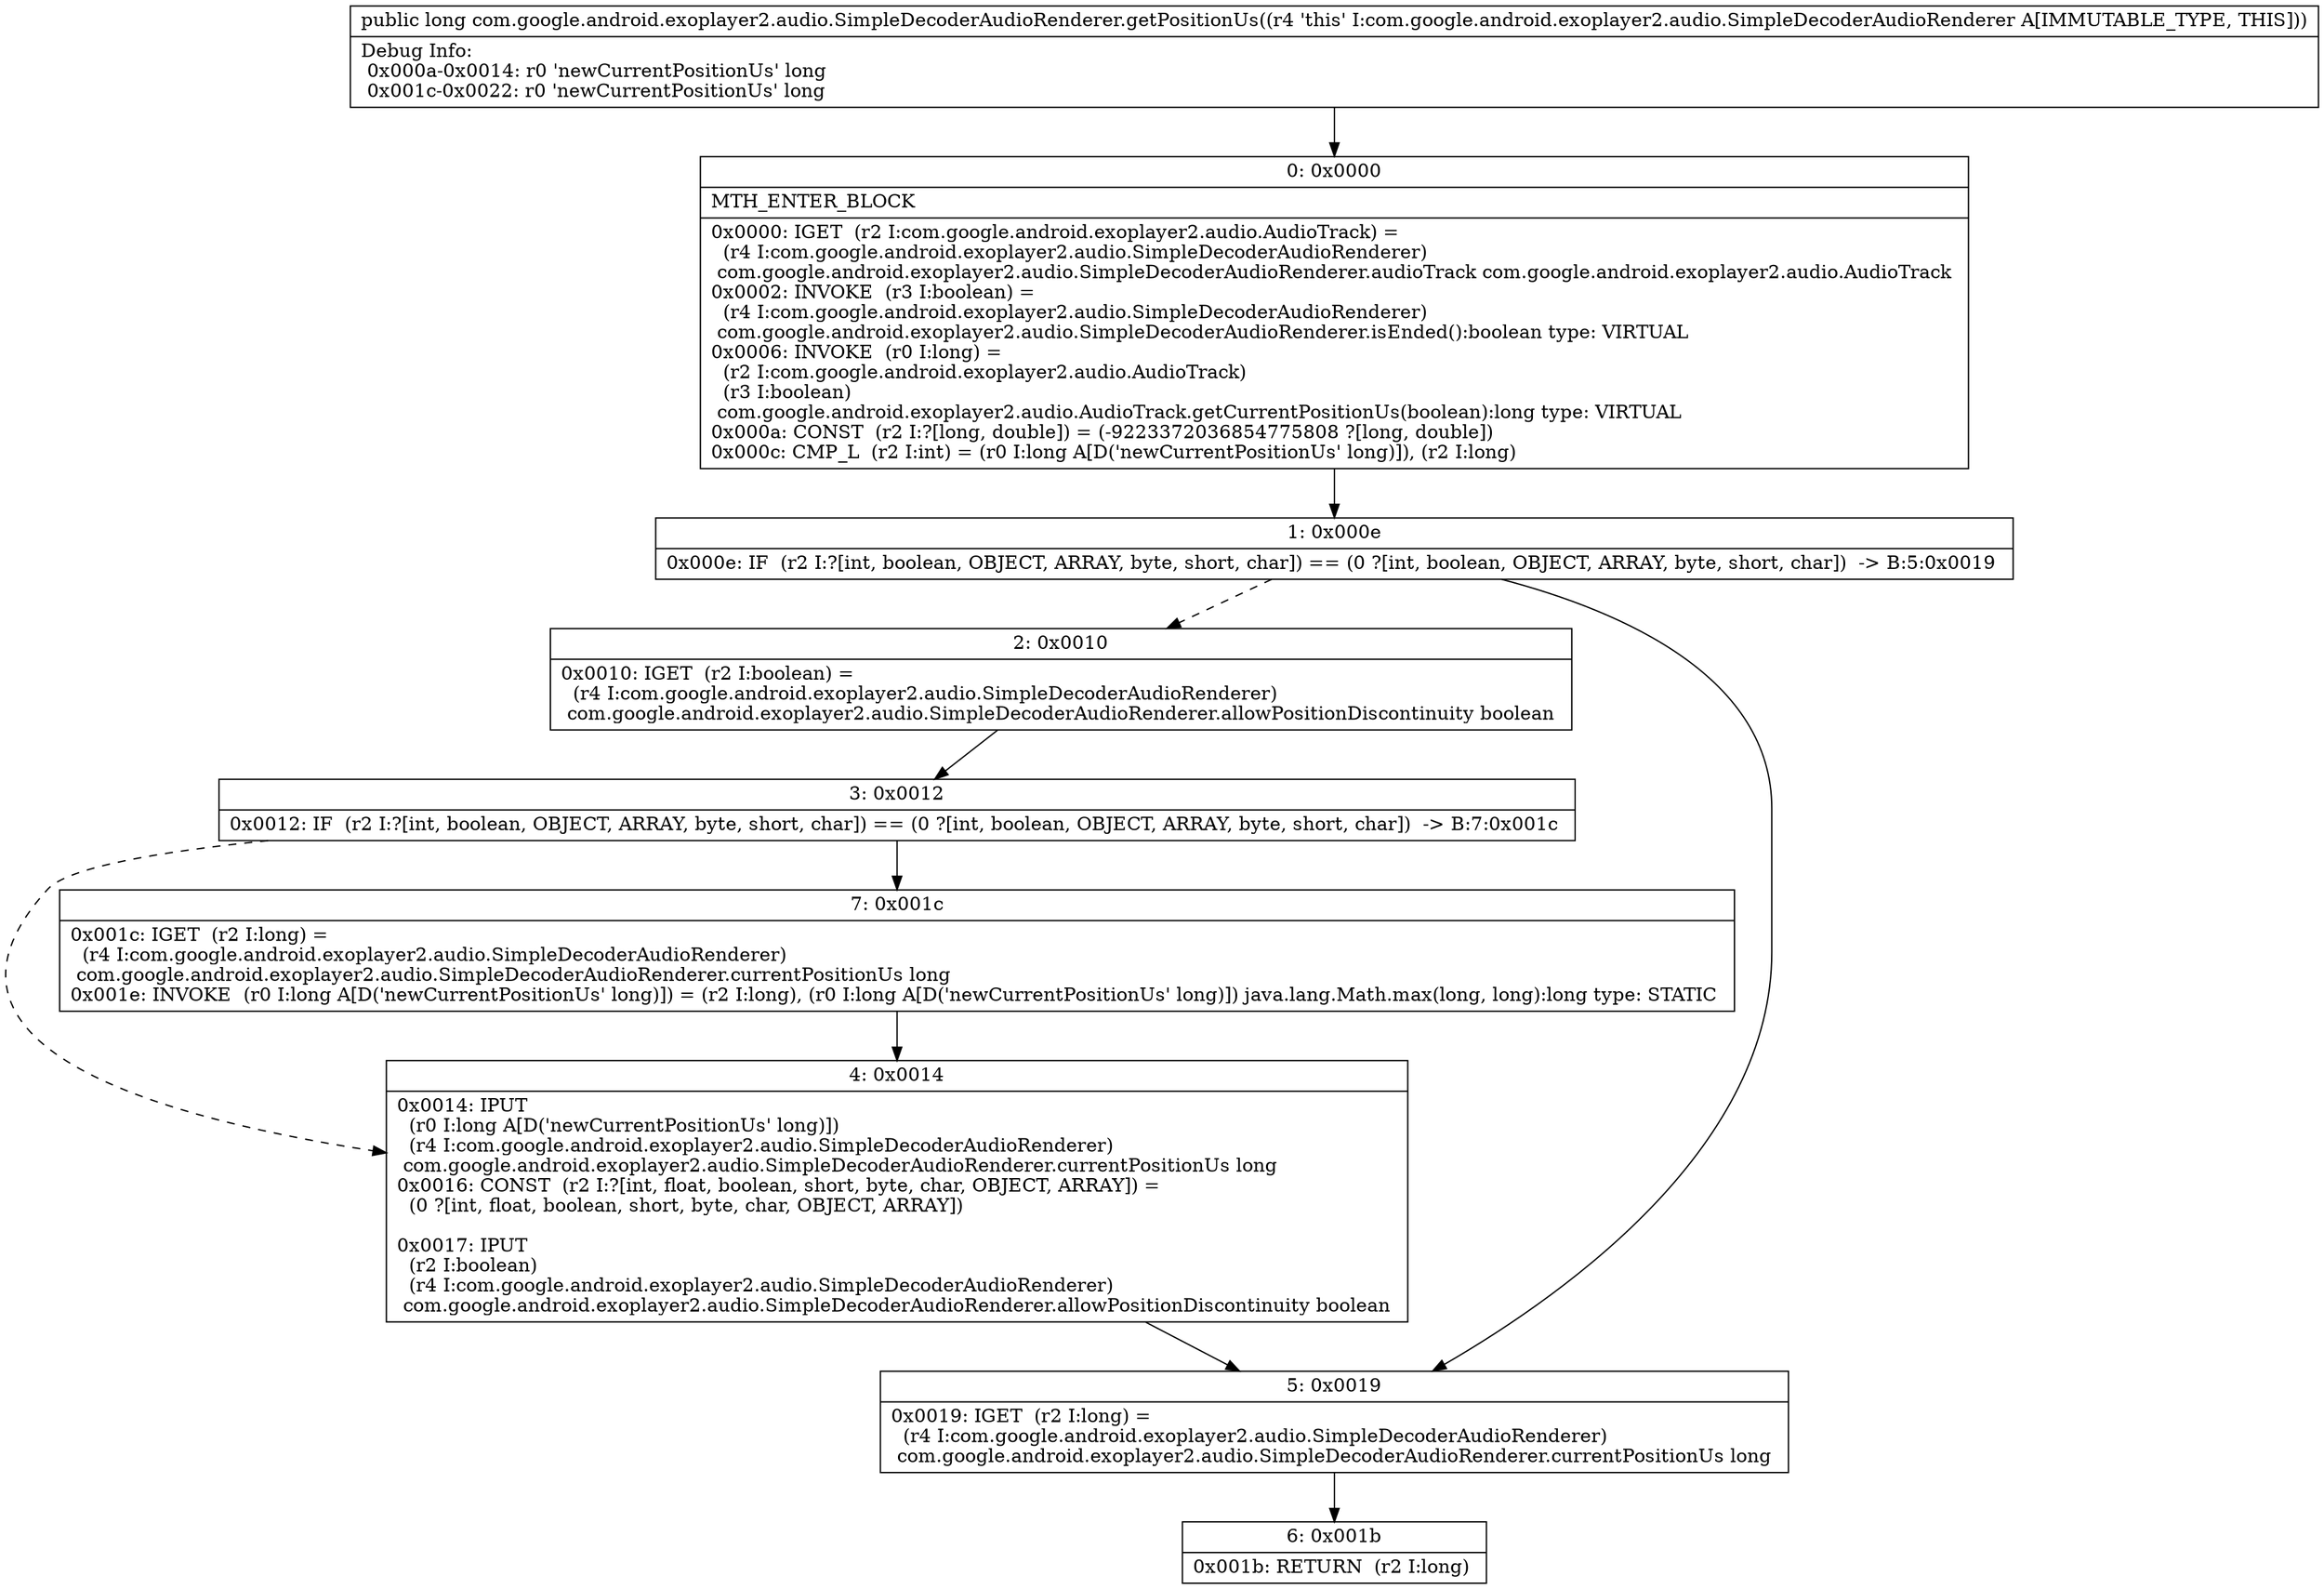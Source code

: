 digraph "CFG forcom.google.android.exoplayer2.audio.SimpleDecoderAudioRenderer.getPositionUs()J" {
Node_0 [shape=record,label="{0\:\ 0x0000|MTH_ENTER_BLOCK\l|0x0000: IGET  (r2 I:com.google.android.exoplayer2.audio.AudioTrack) = \l  (r4 I:com.google.android.exoplayer2.audio.SimpleDecoderAudioRenderer)\l com.google.android.exoplayer2.audio.SimpleDecoderAudioRenderer.audioTrack com.google.android.exoplayer2.audio.AudioTrack \l0x0002: INVOKE  (r3 I:boolean) = \l  (r4 I:com.google.android.exoplayer2.audio.SimpleDecoderAudioRenderer)\l com.google.android.exoplayer2.audio.SimpleDecoderAudioRenderer.isEnded():boolean type: VIRTUAL \l0x0006: INVOKE  (r0 I:long) = \l  (r2 I:com.google.android.exoplayer2.audio.AudioTrack)\l  (r3 I:boolean)\l com.google.android.exoplayer2.audio.AudioTrack.getCurrentPositionUs(boolean):long type: VIRTUAL \l0x000a: CONST  (r2 I:?[long, double]) = (\-9223372036854775808 ?[long, double]) \l0x000c: CMP_L  (r2 I:int) = (r0 I:long A[D('newCurrentPositionUs' long)]), (r2 I:long) \l}"];
Node_1 [shape=record,label="{1\:\ 0x000e|0x000e: IF  (r2 I:?[int, boolean, OBJECT, ARRAY, byte, short, char]) == (0 ?[int, boolean, OBJECT, ARRAY, byte, short, char])  \-\> B:5:0x0019 \l}"];
Node_2 [shape=record,label="{2\:\ 0x0010|0x0010: IGET  (r2 I:boolean) = \l  (r4 I:com.google.android.exoplayer2.audio.SimpleDecoderAudioRenderer)\l com.google.android.exoplayer2.audio.SimpleDecoderAudioRenderer.allowPositionDiscontinuity boolean \l}"];
Node_3 [shape=record,label="{3\:\ 0x0012|0x0012: IF  (r2 I:?[int, boolean, OBJECT, ARRAY, byte, short, char]) == (0 ?[int, boolean, OBJECT, ARRAY, byte, short, char])  \-\> B:7:0x001c \l}"];
Node_4 [shape=record,label="{4\:\ 0x0014|0x0014: IPUT  \l  (r0 I:long A[D('newCurrentPositionUs' long)])\l  (r4 I:com.google.android.exoplayer2.audio.SimpleDecoderAudioRenderer)\l com.google.android.exoplayer2.audio.SimpleDecoderAudioRenderer.currentPositionUs long \l0x0016: CONST  (r2 I:?[int, float, boolean, short, byte, char, OBJECT, ARRAY]) = \l  (0 ?[int, float, boolean, short, byte, char, OBJECT, ARRAY])\l \l0x0017: IPUT  \l  (r2 I:boolean)\l  (r4 I:com.google.android.exoplayer2.audio.SimpleDecoderAudioRenderer)\l com.google.android.exoplayer2.audio.SimpleDecoderAudioRenderer.allowPositionDiscontinuity boolean \l}"];
Node_5 [shape=record,label="{5\:\ 0x0019|0x0019: IGET  (r2 I:long) = \l  (r4 I:com.google.android.exoplayer2.audio.SimpleDecoderAudioRenderer)\l com.google.android.exoplayer2.audio.SimpleDecoderAudioRenderer.currentPositionUs long \l}"];
Node_6 [shape=record,label="{6\:\ 0x001b|0x001b: RETURN  (r2 I:long) \l}"];
Node_7 [shape=record,label="{7\:\ 0x001c|0x001c: IGET  (r2 I:long) = \l  (r4 I:com.google.android.exoplayer2.audio.SimpleDecoderAudioRenderer)\l com.google.android.exoplayer2.audio.SimpleDecoderAudioRenderer.currentPositionUs long \l0x001e: INVOKE  (r0 I:long A[D('newCurrentPositionUs' long)]) = (r2 I:long), (r0 I:long A[D('newCurrentPositionUs' long)]) java.lang.Math.max(long, long):long type: STATIC \l}"];
MethodNode[shape=record,label="{public long com.google.android.exoplayer2.audio.SimpleDecoderAudioRenderer.getPositionUs((r4 'this' I:com.google.android.exoplayer2.audio.SimpleDecoderAudioRenderer A[IMMUTABLE_TYPE, THIS]))  | Debug Info:\l  0x000a\-0x0014: r0 'newCurrentPositionUs' long\l  0x001c\-0x0022: r0 'newCurrentPositionUs' long\l}"];
MethodNode -> Node_0;
Node_0 -> Node_1;
Node_1 -> Node_2[style=dashed];
Node_1 -> Node_5;
Node_2 -> Node_3;
Node_3 -> Node_4[style=dashed];
Node_3 -> Node_7;
Node_4 -> Node_5;
Node_5 -> Node_6;
Node_7 -> Node_4;
}

